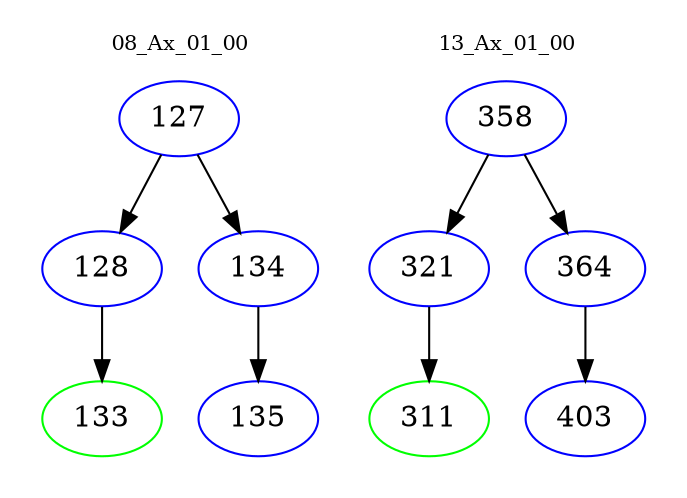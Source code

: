 digraph{
subgraph cluster_0 {
color = white
label = "08_Ax_01_00";
fontsize=10;
T0_127 [label="127", color="blue"]
T0_127 -> T0_128 [color="black"]
T0_128 [label="128", color="blue"]
T0_128 -> T0_133 [color="black"]
T0_133 [label="133", color="green"]
T0_127 -> T0_134 [color="black"]
T0_134 [label="134", color="blue"]
T0_134 -> T0_135 [color="black"]
T0_135 [label="135", color="blue"]
}
subgraph cluster_1 {
color = white
label = "13_Ax_01_00";
fontsize=10;
T1_358 [label="358", color="blue"]
T1_358 -> T1_321 [color="black"]
T1_321 [label="321", color="blue"]
T1_321 -> T1_311 [color="black"]
T1_311 [label="311", color="green"]
T1_358 -> T1_364 [color="black"]
T1_364 [label="364", color="blue"]
T1_364 -> T1_403 [color="black"]
T1_403 [label="403", color="blue"]
}
}

